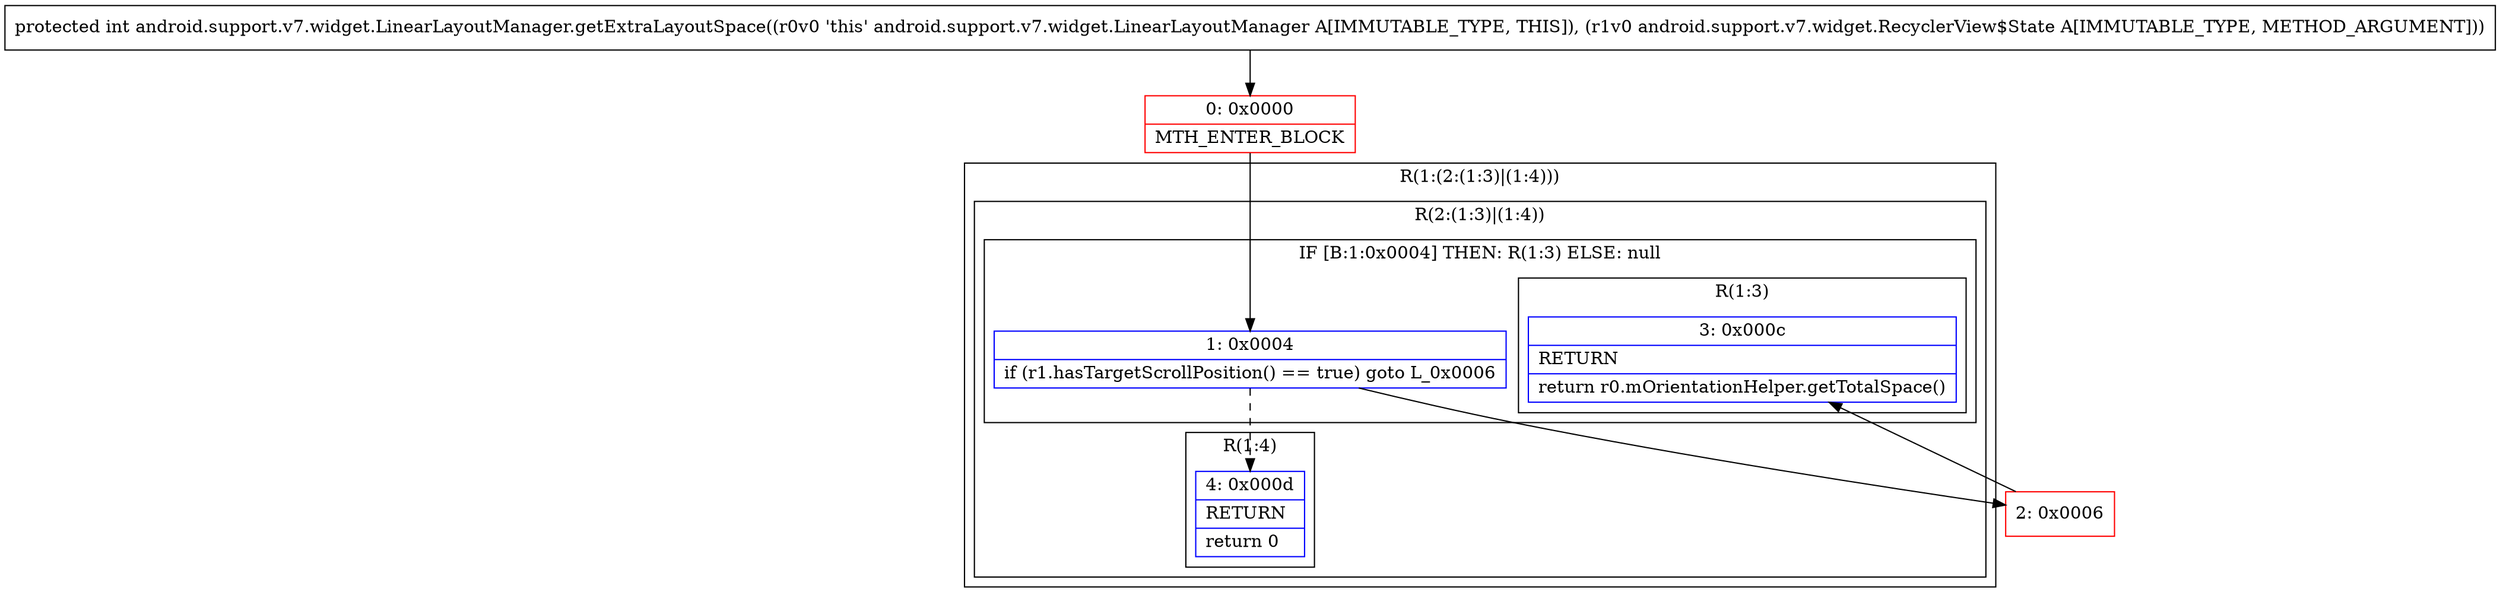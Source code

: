 digraph "CFG forandroid.support.v7.widget.LinearLayoutManager.getExtraLayoutSpace(Landroid\/support\/v7\/widget\/RecyclerView$State;)I" {
subgraph cluster_Region_296966795 {
label = "R(1:(2:(1:3)|(1:4)))";
node [shape=record,color=blue];
subgraph cluster_Region_291435183 {
label = "R(2:(1:3)|(1:4))";
node [shape=record,color=blue];
subgraph cluster_IfRegion_1375536881 {
label = "IF [B:1:0x0004] THEN: R(1:3) ELSE: null";
node [shape=record,color=blue];
Node_1 [shape=record,label="{1\:\ 0x0004|if (r1.hasTargetScrollPosition() == true) goto L_0x0006\l}"];
subgraph cluster_Region_848522422 {
label = "R(1:3)";
node [shape=record,color=blue];
Node_3 [shape=record,label="{3\:\ 0x000c|RETURN\l|return r0.mOrientationHelper.getTotalSpace()\l}"];
}
}
subgraph cluster_Region_964628333 {
label = "R(1:4)";
node [shape=record,color=blue];
Node_4 [shape=record,label="{4\:\ 0x000d|RETURN\l|return 0\l}"];
}
}
}
Node_0 [shape=record,color=red,label="{0\:\ 0x0000|MTH_ENTER_BLOCK\l}"];
Node_2 [shape=record,color=red,label="{2\:\ 0x0006}"];
MethodNode[shape=record,label="{protected int android.support.v7.widget.LinearLayoutManager.getExtraLayoutSpace((r0v0 'this' android.support.v7.widget.LinearLayoutManager A[IMMUTABLE_TYPE, THIS]), (r1v0 android.support.v7.widget.RecyclerView$State A[IMMUTABLE_TYPE, METHOD_ARGUMENT])) }"];
MethodNode -> Node_0;
Node_1 -> Node_2;
Node_1 -> Node_4[style=dashed];
Node_0 -> Node_1;
Node_2 -> Node_3;
}

